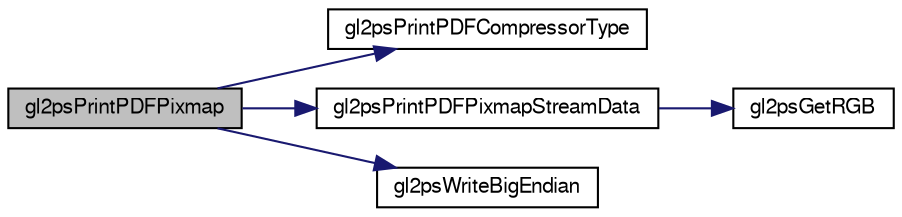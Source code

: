 digraph G
{
  edge [fontname="FreeSans",fontsize="10",labelfontname="FreeSans",labelfontsize="10"];
  node [fontname="FreeSans",fontsize="10",shape=record];
  rankdir="LR";
  Node1 [label="gl2psPrintPDFPixmap",height=0.2,width=0.4,color="black", fillcolor="grey75", style="filled" fontcolor="black"];
  Node1 -> Node2 [color="midnightblue",fontsize="10",style="solid",fontname="FreeSans"];
  Node2 [label="gl2psPrintPDFCompressorType",height=0.2,width=0.4,color="black", fillcolor="white", style="filled",URL="$gl2ps_8c.html#a3aaeb02c13723795687b66724c6f11b0"];
  Node1 -> Node3 [color="midnightblue",fontsize="10",style="solid",fontname="FreeSans"];
  Node3 [label="gl2psPrintPDFPixmapStreamData",height=0.2,width=0.4,color="black", fillcolor="white", style="filled",URL="$gl2ps_8c.html#aad188affa4048aeb8faf3ad123edaf51"];
  Node3 -> Node4 [color="midnightblue",fontsize="10",style="solid",fontname="FreeSans"];
  Node4 [label="gl2psGetRGB",height=0.2,width=0.4,color="black", fillcolor="white", style="filled",URL="$gl2ps_8c.html#ae1f8cf918cc9333099941399a2d20ef5"];
  Node1 -> Node5 [color="midnightblue",fontsize="10",style="solid",fontname="FreeSans"];
  Node5 [label="gl2psWriteBigEndian",height=0.2,width=0.4,color="black", fillcolor="white", style="filled",URL="$gl2ps_8c.html#ae5de03a0bcb72efeaae1a162fef19b4d"];
}
